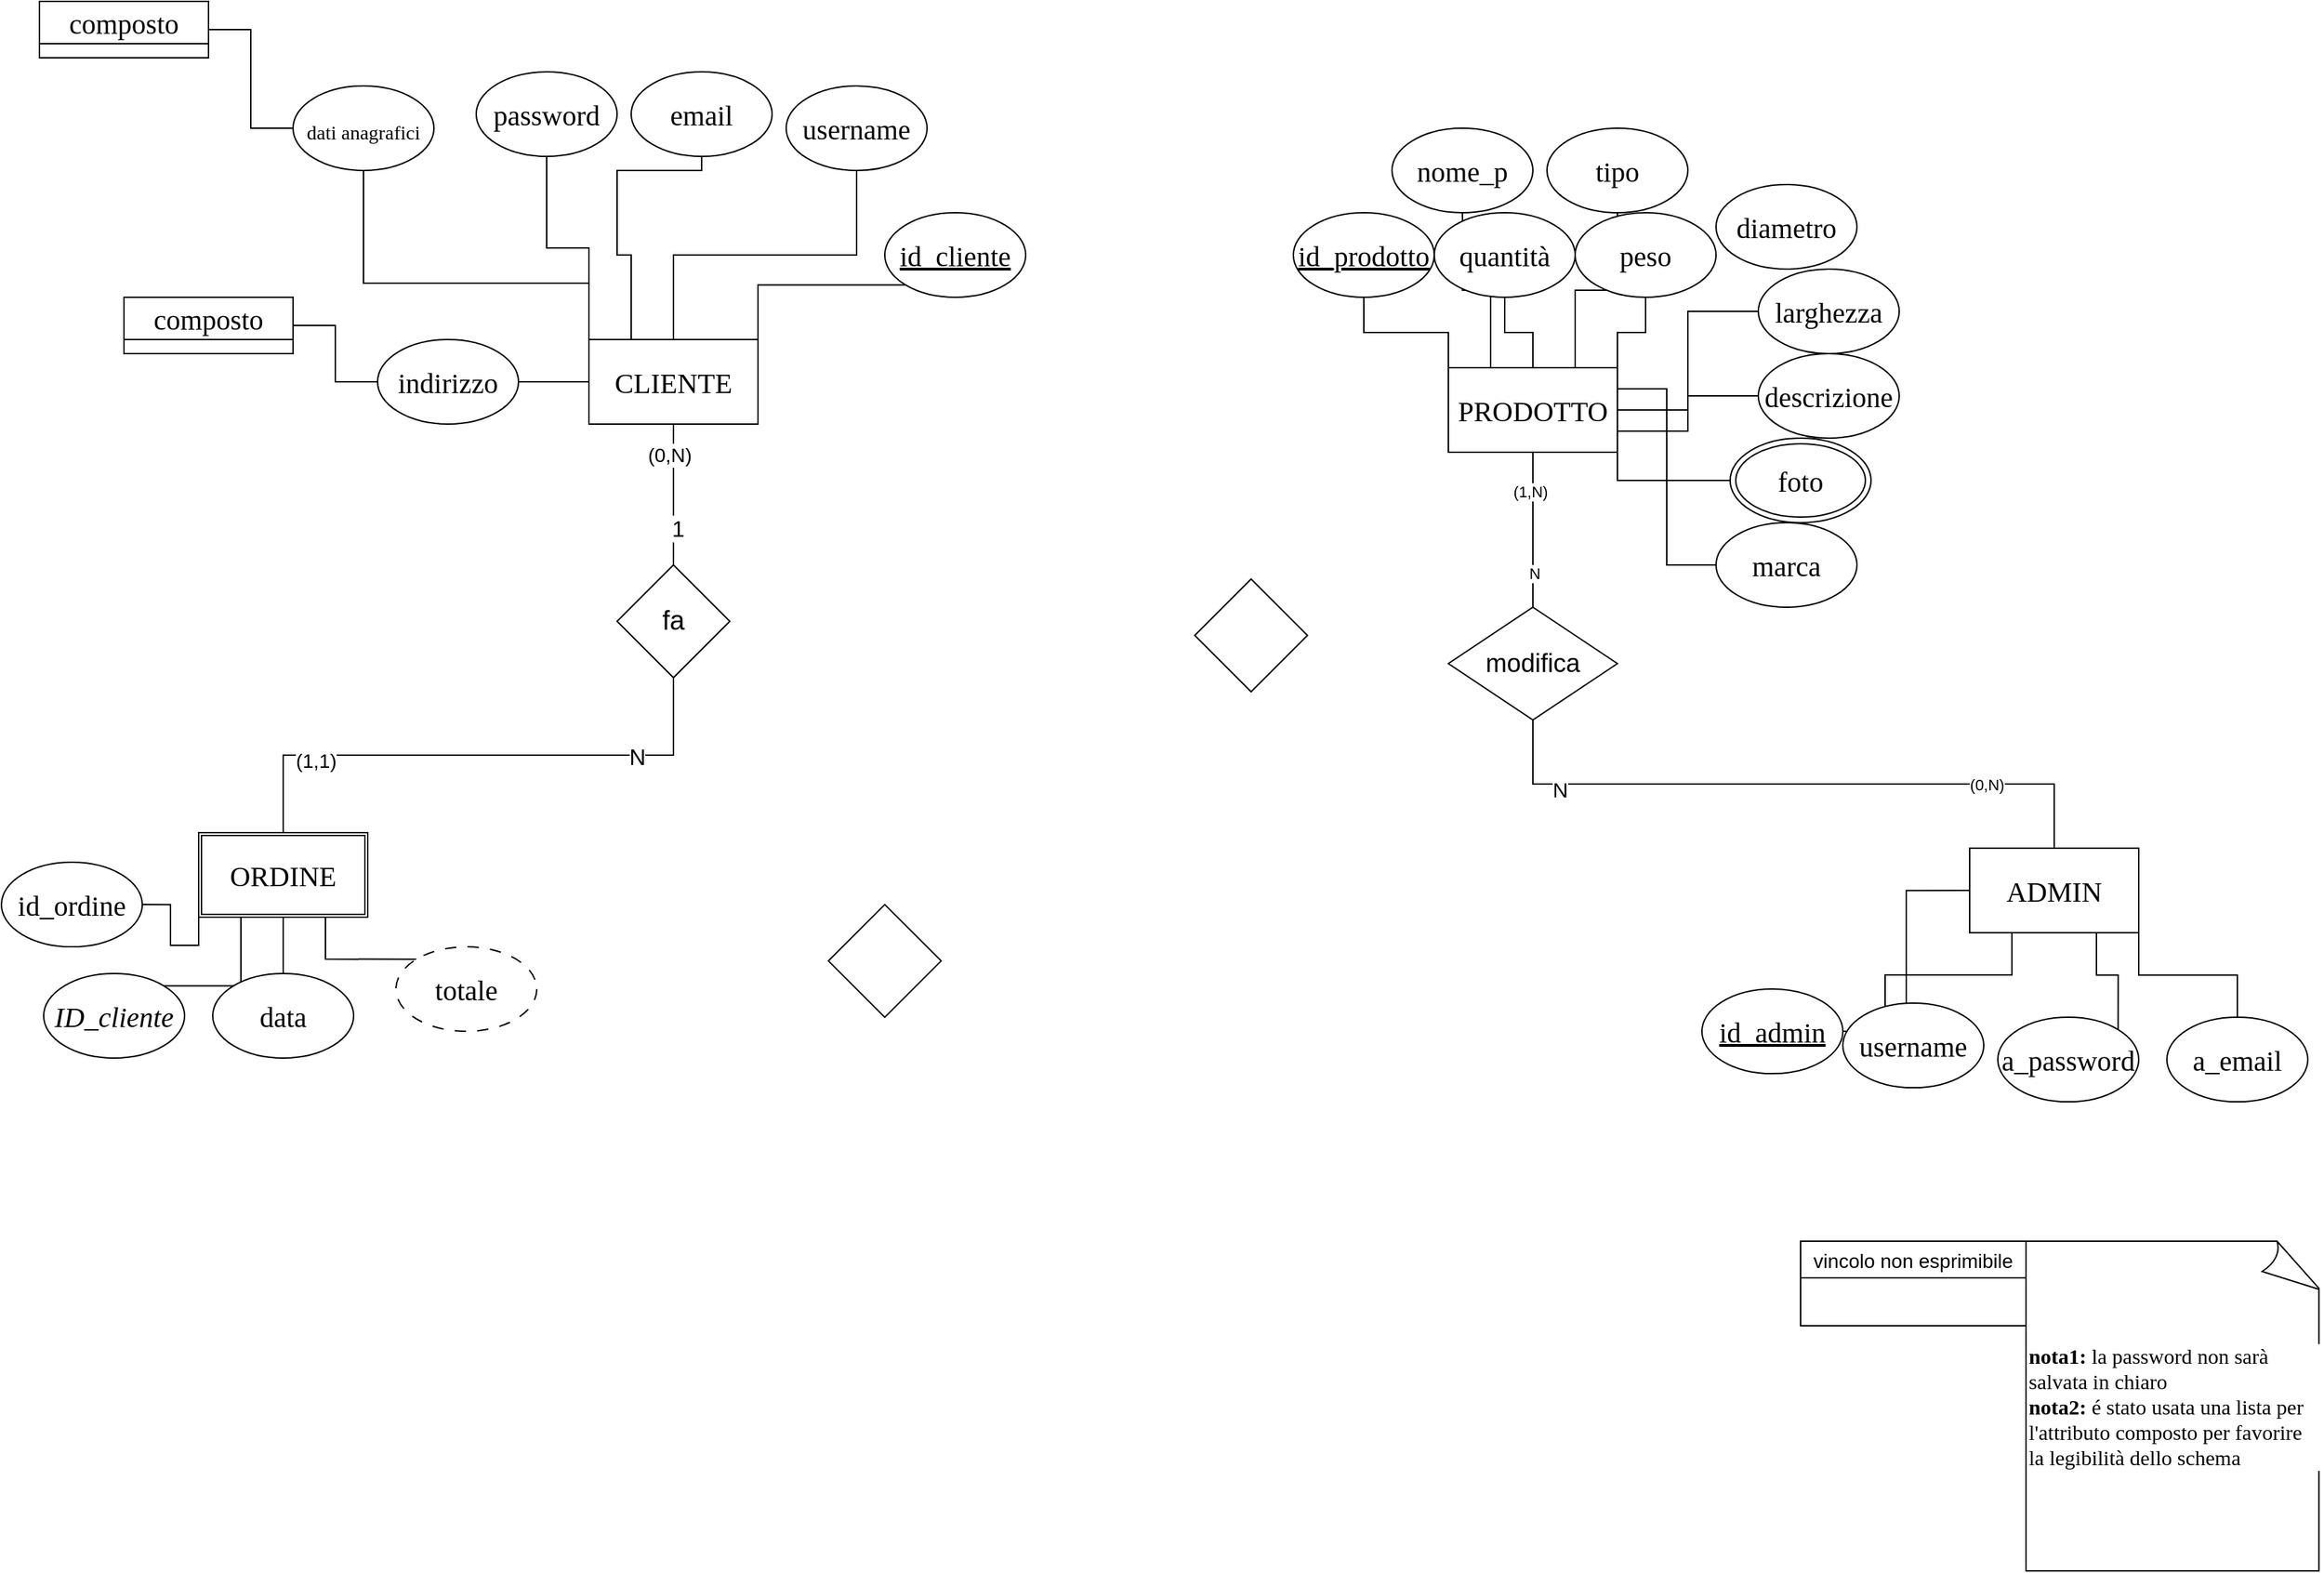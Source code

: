 <mxfile version="24.7.17">
  <diagram name="Pagina-1" id="NRdabR6jRzv1i__fMUOv">
    <mxGraphModel dx="2140" dy="896" grid="1" gridSize="10" guides="1" tooltips="1" connect="1" arrows="1" fold="1" page="1" pageScale="1" pageWidth="827" pageHeight="1169" math="0" shadow="0">
      <root>
        <mxCell id="0" />
        <mxCell id="1" parent="0" />
        <mxCell id="-j8Uv2b7K93E1imjDtDR-1" value="vincolo non esprimibile" style="swimlane;fontStyle=0;childLayout=stackLayout;horizontal=1;startSize=26;horizontalStack=0;resizeParent=1;resizeParentMax=0;resizeLast=0;collapsible=1;marginBottom=0;align=center;fontSize=14;" parent="1" vertex="1">
          <mxGeometry x="450" y="920" width="160" height="60" as="geometry">
            <mxRectangle x="660" y="660" width="180" height="30" as="alternateBounds" />
          </mxGeometry>
        </mxCell>
        <mxCell id="SjlvnA77EbKESXoycACg-14" style="edgeStyle=orthogonalEdgeStyle;rounded=0;orthogonalLoop=1;jettySize=auto;html=1;exitX=0;exitY=0.5;exitDx=0;exitDy=0;entryX=1;entryY=0.5;entryDx=0;entryDy=0;fontFamily=Times New Roman;fontSize=20;fontColor=default;endArrow=none;endFill=0;" parent="1" source="SjlvnA77EbKESXoycACg-2" target="SjlvnA77EbKESXoycACg-6" edge="1">
          <mxGeometry relative="1" as="geometry" />
        </mxCell>
        <mxCell id="SjlvnA77EbKESXoycACg-30" style="edgeStyle=orthogonalEdgeStyle;shape=connector;rounded=0;orthogonalLoop=1;jettySize=auto;html=1;exitX=0;exitY=0.25;exitDx=0;exitDy=0;entryX=0.5;entryY=1;entryDx=0;entryDy=0;strokeColor=default;align=center;verticalAlign=middle;fontFamily=Times New Roman;fontSize=20;fontColor=default;labelBackgroundColor=default;endArrow=none;endFill=0;" parent="1" source="SjlvnA77EbKESXoycACg-2" target="SjlvnA77EbKESXoycACg-28" edge="1">
          <mxGeometry relative="1" as="geometry">
            <Array as="points">
              <mxPoint x="-410" y="240" />
              <mxPoint x="-570" y="240" />
            </Array>
          </mxGeometry>
        </mxCell>
        <mxCell id="SjlvnA77EbKESXoycACg-2" value="CLIENTE" style="rounded=0;whiteSpace=wrap;html=1;fontFamily=Times New Roman;fontSize=20;" parent="1" vertex="1">
          <mxGeometry x="-410" y="280" width="120" height="60" as="geometry" />
        </mxCell>
        <mxCell id="SjlvnA77EbKESXoycACg-29" style="edgeStyle=orthogonalEdgeStyle;shape=connector;rounded=0;orthogonalLoop=1;jettySize=auto;html=1;exitX=0.5;exitY=1;exitDx=0;exitDy=0;entryX=0;entryY=0;entryDx=0;entryDy=0;strokeColor=default;align=center;verticalAlign=middle;fontFamily=Times New Roman;fontSize=20;fontColor=default;labelBackgroundColor=default;endArrow=none;endFill=0;" parent="1" source="SjlvnA77EbKESXoycACg-3" target="SjlvnA77EbKESXoycACg-2" edge="1">
          <mxGeometry relative="1" as="geometry" />
        </mxCell>
        <mxCell id="SjlvnA77EbKESXoycACg-3" value="password" style="ellipse;whiteSpace=wrap;html=1;fontSize=20;fontFamily=Times New Roman;" parent="1" vertex="1">
          <mxGeometry x="-490" y="90" width="100" height="60" as="geometry" />
        </mxCell>
        <mxCell id="SjlvnA77EbKESXoycACg-18" style="edgeStyle=orthogonalEdgeStyle;shape=connector;rounded=0;orthogonalLoop=1;jettySize=auto;html=1;exitX=0;exitY=1;exitDx=0;exitDy=0;entryX=1;entryY=0;entryDx=0;entryDy=0;strokeColor=default;align=center;verticalAlign=middle;fontFamily=Times New Roman;fontSize=20;fontColor=default;labelBackgroundColor=default;endArrow=none;endFill=0;" parent="1" source="SjlvnA77EbKESXoycACg-5" target="SjlvnA77EbKESXoycACg-2" edge="1">
          <mxGeometry relative="1" as="geometry" />
        </mxCell>
        <mxCell id="SjlvnA77EbKESXoycACg-5" value="id_cliente" style="ellipse;whiteSpace=wrap;html=1;fontSize=20;fontFamily=Times New Roman;fontStyle=4" parent="1" vertex="1">
          <mxGeometry x="-200" y="190" width="100" height="60" as="geometry" />
        </mxCell>
        <mxCell id="SjlvnA77EbKESXoycACg-13" style="edgeStyle=orthogonalEdgeStyle;rounded=0;orthogonalLoop=1;jettySize=auto;html=1;exitX=0;exitY=0.5;exitDx=0;exitDy=0;entryX=1;entryY=0.5;entryDx=0;entryDy=0;fontFamily=Times New Roman;fontSize=20;fontColor=default;endArrow=none;endFill=0;" parent="1" source="SjlvnA77EbKESXoycACg-6" target="SjlvnA77EbKESXoycACg-9" edge="1">
          <mxGeometry relative="1" as="geometry" />
        </mxCell>
        <mxCell id="SjlvnA77EbKESXoycACg-6" value="indirizzo" style="ellipse;whiteSpace=wrap;html=1;fontSize=20;fontFamily=Times New Roman;" parent="1" vertex="1">
          <mxGeometry x="-560" y="280" width="100" height="60" as="geometry" />
        </mxCell>
        <mxCell id="SjlvnA77EbKESXoycACg-16" style="edgeStyle=orthogonalEdgeStyle;shape=connector;rounded=0;orthogonalLoop=1;jettySize=auto;html=1;exitX=0.5;exitY=1;exitDx=0;exitDy=0;entryX=0.25;entryY=0;entryDx=0;entryDy=0;strokeColor=default;align=center;verticalAlign=middle;fontFamily=Times New Roman;fontSize=20;fontColor=default;labelBackgroundColor=default;endArrow=none;endFill=0;" parent="1" source="SjlvnA77EbKESXoycACg-7" target="SjlvnA77EbKESXoycACg-2" edge="1">
          <mxGeometry relative="1" as="geometry">
            <Array as="points">
              <mxPoint x="-390" y="160" />
              <mxPoint x="-390" y="220" />
              <mxPoint x="-380" y="220" />
            </Array>
          </mxGeometry>
        </mxCell>
        <mxCell id="SjlvnA77EbKESXoycACg-7" value="email" style="ellipse;whiteSpace=wrap;html=1;fontSize=20;fontFamily=Times New Roman;" parent="1" vertex="1">
          <mxGeometry x="-380" y="90" width="100" height="60" as="geometry" />
        </mxCell>
        <mxCell id="SjlvnA77EbKESXoycACg-17" style="edgeStyle=orthogonalEdgeStyle;shape=connector;rounded=0;orthogonalLoop=1;jettySize=auto;html=1;exitX=0.5;exitY=1;exitDx=0;exitDy=0;entryX=0.5;entryY=0;entryDx=0;entryDy=0;strokeColor=default;align=center;verticalAlign=middle;fontFamily=Times New Roman;fontSize=20;fontColor=default;labelBackgroundColor=default;endArrow=none;endFill=0;" parent="1" source="SjlvnA77EbKESXoycACg-8" target="SjlvnA77EbKESXoycACg-2" edge="1">
          <mxGeometry relative="1" as="geometry" />
        </mxCell>
        <mxCell id="SjlvnA77EbKESXoycACg-8" value="username" style="ellipse;whiteSpace=wrap;html=1;fontSize=20;fontFamily=Times New Roman;" parent="1" vertex="1">
          <mxGeometry x="-270" y="100" width="100" height="60" as="geometry" />
        </mxCell>
        <mxCell id="SjlvnA77EbKESXoycACg-9" value="composto" style="swimlane;fontStyle=0;childLayout=stackLayout;horizontal=1;startSize=30;horizontalStack=0;resizeParent=1;resizeParentMax=0;resizeLast=0;collapsible=1;marginBottom=0;whiteSpace=wrap;html=1;strokeColor=default;align=center;verticalAlign=middle;fontFamily=Times New Roman;fontSize=20;fontColor=default;fillColor=default;" parent="1" vertex="1" collapsed="1">
          <mxGeometry x="-740" y="250" width="120" height="40" as="geometry">
            <mxRectangle x="-250" y="280" width="140" height="210" as="alternateBounds" />
          </mxGeometry>
        </mxCell>
        <mxCell id="SjlvnA77EbKESXoycACg-10" value="civico" style="text;strokeColor=none;fillColor=none;align=left;verticalAlign=middle;spacingLeft=4;spacingRight=4;overflow=hidden;points=[[0,0.5],[1,0.5]];portConstraint=eastwest;rotatable=0;whiteSpace=wrap;html=1;fontFamily=Times New Roman;fontSize=20;fontColor=default;" parent="SjlvnA77EbKESXoycACg-9" vertex="1">
          <mxGeometry y="30" width="140" height="30" as="geometry" />
        </mxCell>
        <mxCell id="SjlvnA77EbKESXoycACg-11" value="via" style="text;strokeColor=none;fillColor=none;align=left;verticalAlign=middle;spacingLeft=4;spacingRight=4;overflow=hidden;points=[[0,0.5],[1,0.5]];portConstraint=eastwest;rotatable=0;whiteSpace=wrap;html=1;fontFamily=Times New Roman;fontSize=20;fontColor=default;" parent="SjlvnA77EbKESXoycACg-9" vertex="1">
          <mxGeometry y="60" width="140" height="30" as="geometry" />
        </mxCell>
        <mxCell id="SjlvnA77EbKESXoycACg-12" value="città" style="text;strokeColor=none;fillColor=none;align=left;verticalAlign=middle;spacingLeft=4;spacingRight=4;overflow=hidden;points=[[0,0.5],[1,0.5]];portConstraint=eastwest;rotatable=0;whiteSpace=wrap;html=1;fontFamily=Times New Roman;fontSize=20;fontColor=default;" parent="SjlvnA77EbKESXoycACg-9" vertex="1">
          <mxGeometry y="90" width="140" height="30" as="geometry" />
        </mxCell>
        <mxCell id="SjlvnA77EbKESXoycACg-21" value="provoncia" style="text;strokeColor=none;fillColor=none;align=left;verticalAlign=middle;spacingLeft=4;spacingRight=4;overflow=hidden;points=[[0,0.5],[1,0.5]];portConstraint=eastwest;rotatable=0;whiteSpace=wrap;html=1;fontFamily=Times New Roman;fontSize=20;fontColor=default;labelBackgroundColor=default;" parent="SjlvnA77EbKESXoycACg-9" vertex="1">
          <mxGeometry y="120" width="140" height="30" as="geometry" />
        </mxCell>
        <mxCell id="SjlvnA77EbKESXoycACg-24" value="nazione" style="text;strokeColor=none;fillColor=none;align=left;verticalAlign=middle;spacingLeft=4;spacingRight=4;overflow=hidden;points=[[0,0.5],[1,0.5]];portConstraint=eastwest;rotatable=0;whiteSpace=wrap;html=1;fontFamily=Times New Roman;fontSize=20;fontColor=default;labelBackgroundColor=default;" parent="SjlvnA77EbKESXoycACg-9" vertex="1">
          <mxGeometry y="150" width="140" height="30" as="geometry" />
        </mxCell>
        <mxCell id="SjlvnA77EbKESXoycACg-25" value="cap" style="text;strokeColor=none;fillColor=none;align=left;verticalAlign=middle;spacingLeft=4;spacingRight=4;overflow=hidden;points=[[0,0.5],[1,0.5]];portConstraint=eastwest;rotatable=0;whiteSpace=wrap;html=1;fontFamily=Times New Roman;fontSize=20;fontColor=default;labelBackgroundColor=default;" parent="SjlvnA77EbKESXoycACg-9" vertex="1">
          <mxGeometry y="180" width="140" height="30" as="geometry" />
        </mxCell>
        <mxCell id="SjlvnA77EbKESXoycACg-19" value="&lt;b&gt;nota1: &lt;/b&gt;la password non sarà salvata in chiaro&lt;div&gt;&lt;b&gt;nota2:&lt;/b&gt;&amp;nbsp;é stato usata una lista per l&#39;attributo composto per favorire la legibilità dello schema&lt;/div&gt;" style="whiteSpace=wrap;html=1;shape=mxgraph.basic.document;strokeColor=default;align=left;verticalAlign=middle;fontFamily=Times New Roman;fontSize=15;fontColor=default;labelBackgroundColor=default;fillColor=default;" parent="1" vertex="1">
          <mxGeometry x="610" y="920" width="210" height="234" as="geometry" />
        </mxCell>
        <mxCell id="SjlvnA77EbKESXoycACg-35" style="edgeStyle=orthogonalEdgeStyle;shape=connector;rounded=0;orthogonalLoop=1;jettySize=auto;html=1;exitX=0;exitY=0.5;exitDx=0;exitDy=0;entryX=1;entryY=0.5;entryDx=0;entryDy=0;strokeColor=default;align=center;verticalAlign=middle;fontFamily=Times New Roman;fontSize=20;fontColor=default;labelBackgroundColor=default;endArrow=none;endFill=0;" parent="1" source="SjlvnA77EbKESXoycACg-28" target="SjlvnA77EbKESXoycACg-31" edge="1">
          <mxGeometry relative="1" as="geometry" />
        </mxCell>
        <mxCell id="SjlvnA77EbKESXoycACg-28" value="&lt;font style=&quot;font-size: 14px;&quot;&gt;dati anagrafici&lt;/font&gt;" style="ellipse;whiteSpace=wrap;html=1;strokeColor=default;align=center;verticalAlign=middle;fontFamily=Times New Roman;fontSize=20;fontColor=default;labelBackgroundColor=default;fillColor=default;" parent="1" vertex="1">
          <mxGeometry x="-620" y="100" width="100" height="60" as="geometry" />
        </mxCell>
        <mxCell id="SjlvnA77EbKESXoycACg-31" value="composto" style="swimlane;fontStyle=0;childLayout=stackLayout;horizontal=1;startSize=30;horizontalStack=0;resizeParent=1;resizeParentMax=0;resizeLast=0;collapsible=1;marginBottom=0;whiteSpace=wrap;html=1;strokeColor=default;align=center;verticalAlign=middle;fontFamily=Times New Roman;fontSize=20;fontColor=default;labelBackgroundColor=default;fillColor=default;" parent="1" vertex="1" collapsed="1">
          <mxGeometry x="-800" y="40" width="120" height="40" as="geometry">
            <mxRectangle x="-310" y="70" width="140" height="120" as="alternateBounds" />
          </mxGeometry>
        </mxCell>
        <mxCell id="SjlvnA77EbKESXoycACg-32" value="nome" style="text;strokeColor=none;fillColor=none;align=left;verticalAlign=middle;spacingLeft=4;spacingRight=4;overflow=hidden;points=[[0,0.5],[1,0.5]];portConstraint=eastwest;rotatable=0;whiteSpace=wrap;html=1;fontFamily=Times New Roman;fontSize=20;fontColor=default;labelBackgroundColor=default;" parent="SjlvnA77EbKESXoycACg-31" vertex="1">
          <mxGeometry y="30" width="140" height="30" as="geometry" />
        </mxCell>
        <mxCell id="SjlvnA77EbKESXoycACg-33" value="cognome" style="text;strokeColor=none;fillColor=none;align=left;verticalAlign=middle;spacingLeft=4;spacingRight=4;overflow=hidden;points=[[0,0.5],[1,0.5]];portConstraint=eastwest;rotatable=0;whiteSpace=wrap;html=1;fontFamily=Times New Roman;fontSize=20;fontColor=default;labelBackgroundColor=default;" parent="SjlvnA77EbKESXoycACg-31" vertex="1">
          <mxGeometry y="60" width="140" height="30" as="geometry" />
        </mxCell>
        <mxCell id="SjlvnA77EbKESXoycACg-34" value="data di nascita" style="text;strokeColor=none;fillColor=none;align=left;verticalAlign=middle;spacingLeft=4;spacingRight=4;overflow=hidden;points=[[0,0.5],[1,0.5]];portConstraint=eastwest;rotatable=0;whiteSpace=wrap;html=1;fontFamily=Times New Roman;fontSize=20;fontColor=default;labelBackgroundColor=default;" parent="SjlvnA77EbKESXoycACg-31" vertex="1">
          <mxGeometry y="90" width="140" height="30" as="geometry" />
        </mxCell>
        <mxCell id="SjlvnA77EbKESXoycACg-36" value="ADMIN" style="rounded=0;whiteSpace=wrap;html=1;strokeColor=default;align=center;verticalAlign=middle;fontFamily=Times New Roman;fontSize=20;fontColor=default;labelBackgroundColor=default;fillColor=default;" parent="1" vertex="1">
          <mxGeometry x="570" y="641.05" width="120" height="60" as="geometry" />
        </mxCell>
        <mxCell id="SjlvnA77EbKESXoycACg-41" style="edgeStyle=orthogonalEdgeStyle;shape=connector;rounded=0;orthogonalLoop=1;jettySize=auto;html=1;exitX=0.5;exitY=0;exitDx=0;exitDy=0;entryX=1;entryY=1;entryDx=0;entryDy=0;strokeColor=default;align=center;verticalAlign=middle;fontFamily=Times New Roman;fontSize=20;fontColor=default;labelBackgroundColor=default;endArrow=none;endFill=0;" parent="1" source="SjlvnA77EbKESXoycACg-37" target="SjlvnA77EbKESXoycACg-36" edge="1">
          <mxGeometry relative="1" as="geometry" />
        </mxCell>
        <mxCell id="SjlvnA77EbKESXoycACg-37" value="a_email" style="ellipse;whiteSpace=wrap;html=1;fontSize=20;fontFamily=Times New Roman;" parent="1" vertex="1">
          <mxGeometry x="710" y="761.05" width="100" height="60" as="geometry" />
        </mxCell>
        <mxCell id="SjlvnA77EbKESXoycACg-42" style="edgeStyle=orthogonalEdgeStyle;shape=connector;rounded=0;orthogonalLoop=1;jettySize=auto;html=1;exitX=1;exitY=0;exitDx=0;exitDy=0;entryX=0.75;entryY=1;entryDx=0;entryDy=0;strokeColor=default;align=center;verticalAlign=middle;fontFamily=Times New Roman;fontSize=20;fontColor=default;labelBackgroundColor=default;endArrow=none;endFill=0;" parent="1" source="SjlvnA77EbKESXoycACg-38" target="SjlvnA77EbKESXoycACg-36" edge="1">
          <mxGeometry relative="1" as="geometry" />
        </mxCell>
        <mxCell id="SjlvnA77EbKESXoycACg-38" value="a_password" style="ellipse;whiteSpace=wrap;html=1;fontSize=20;fontFamily=Times New Roman;" parent="1" vertex="1">
          <mxGeometry x="590" y="761.05" width="100" height="60" as="geometry" />
        </mxCell>
        <mxCell id="SjlvnA77EbKESXoycACg-44" style="edgeStyle=orthogonalEdgeStyle;shape=connector;rounded=0;orthogonalLoop=1;jettySize=auto;html=1;exitX=1;exitY=0.5;exitDx=0;exitDy=0;entryX=0.25;entryY=1;entryDx=0;entryDy=0;strokeColor=default;align=center;verticalAlign=middle;fontFamily=Times New Roman;fontSize=20;fontColor=default;labelBackgroundColor=default;endArrow=none;endFill=0;" parent="1" source="SjlvnA77EbKESXoycACg-39" target="SjlvnA77EbKESXoycACg-36" edge="1">
          <mxGeometry relative="1" as="geometry">
            <Array as="points">
              <mxPoint x="510" y="731.05" />
              <mxPoint x="600" y="731.05" />
            </Array>
          </mxGeometry>
        </mxCell>
        <mxCell id="SjlvnA77EbKESXoycACg-45" style="edgeStyle=orthogonalEdgeStyle;shape=connector;rounded=0;orthogonalLoop=1;jettySize=auto;html=1;exitX=1;exitY=0.5;exitDx=0;exitDy=0;entryX=0;entryY=0.5;entryDx=0;entryDy=0;strokeColor=default;align=center;verticalAlign=middle;fontFamily=Times New Roman;fontSize=20;fontColor=default;labelBackgroundColor=default;endArrow=none;endFill=0;" parent="1" source="SjlvnA77EbKESXoycACg-40" target="SjlvnA77EbKESXoycACg-36" edge="1">
          <mxGeometry relative="1" as="geometry" />
        </mxCell>
        <mxCell id="SjlvnA77EbKESXoycACg-40" value="&lt;u&gt;id_admin&lt;/u&gt;" style="ellipse;whiteSpace=wrap;html=1;fontSize=20;fontFamily=Times New Roman;" parent="1" vertex="1">
          <mxGeometry x="380" y="741.05" width="100" height="60" as="geometry" />
        </mxCell>
        <mxCell id="SjlvnA77EbKESXoycACg-46" value="PRODOTTO" style="rounded=0;whiteSpace=wrap;html=1;strokeColor=default;align=center;verticalAlign=middle;fontFamily=Times New Roman;fontSize=20;fontColor=default;labelBackgroundColor=default;fillColor=default;" parent="1" vertex="1">
          <mxGeometry x="200" y="300" width="120" height="60" as="geometry" />
        </mxCell>
        <mxCell id="SjlvnA77EbKESXoycACg-63" style="edgeStyle=orthogonalEdgeStyle;shape=connector;rounded=0;orthogonalLoop=1;jettySize=auto;html=1;exitX=0.5;exitY=1;exitDx=0;exitDy=0;entryX=0.5;entryY=0;entryDx=0;entryDy=0;strokeColor=default;align=center;verticalAlign=middle;fontFamily=Times New Roman;fontSize=20;fontColor=default;labelBackgroundColor=default;endArrow=none;endFill=0;" parent="1" source="SjlvnA77EbKESXoycACg-47" target="SjlvnA77EbKESXoycACg-46" edge="1">
          <mxGeometry relative="1" as="geometry" />
        </mxCell>
        <mxCell id="SjlvnA77EbKESXoycACg-61" style="edgeStyle=orthogonalEdgeStyle;shape=connector;rounded=0;orthogonalLoop=1;jettySize=auto;html=1;exitX=0.5;exitY=1;exitDx=0;exitDy=0;entryX=1;entryY=0;entryDx=0;entryDy=0;strokeColor=default;align=center;verticalAlign=middle;fontFamily=Times New Roman;fontSize=20;fontColor=default;labelBackgroundColor=default;endArrow=none;endFill=0;" parent="1" source="SjlvnA77EbKESXoycACg-48" target="SjlvnA77EbKESXoycACg-46" edge="1">
          <mxGeometry relative="1" as="geometry" />
        </mxCell>
        <mxCell id="SjlvnA77EbKESXoycACg-60" style="edgeStyle=orthogonalEdgeStyle;shape=connector;rounded=0;orthogonalLoop=1;jettySize=auto;html=1;exitX=0;exitY=0.5;exitDx=0;exitDy=0;entryX=1;entryY=0.25;entryDx=0;entryDy=0;strokeColor=default;align=center;verticalAlign=middle;fontFamily=Times New Roman;fontSize=20;fontColor=default;labelBackgroundColor=default;endArrow=none;endFill=0;" parent="1" source="SjlvnA77EbKESXoycACg-49" target="SjlvnA77EbKESXoycACg-46" edge="1">
          <mxGeometry relative="1" as="geometry" />
        </mxCell>
        <mxCell id="SjlvnA77EbKESXoycACg-49" value="marca" style="ellipse;whiteSpace=wrap;html=1;fontSize=20;fontFamily=Times New Roman;" parent="1" vertex="1">
          <mxGeometry x="390" y="410" width="100" height="60" as="geometry" />
        </mxCell>
        <mxCell id="SjlvnA77EbKESXoycACg-57" style="edgeStyle=orthogonalEdgeStyle;shape=connector;rounded=0;orthogonalLoop=1;jettySize=auto;html=1;exitX=0;exitY=0.5;exitDx=0;exitDy=0;entryX=1;entryY=1;entryDx=0;entryDy=0;strokeColor=default;align=center;verticalAlign=middle;fontFamily=Times New Roman;fontSize=20;fontColor=default;labelBackgroundColor=default;endArrow=none;endFill=0;" parent="1" source="0uigxhlXDYKZX2fZEs79-1" target="SjlvnA77EbKESXoycACg-46" edge="1">
          <mxGeometry relative="1" as="geometry">
            <mxPoint x="400" y="380" as="sourcePoint" />
          </mxGeometry>
        </mxCell>
        <mxCell id="SjlvnA77EbKESXoycACg-58" style="edgeStyle=orthogonalEdgeStyle;shape=connector;rounded=0;orthogonalLoop=1;jettySize=auto;html=1;exitX=0;exitY=0.5;exitDx=0;exitDy=0;entryX=1;entryY=0.75;entryDx=0;entryDy=0;strokeColor=default;align=center;verticalAlign=middle;fontFamily=Times New Roman;fontSize=20;fontColor=default;labelBackgroundColor=default;endArrow=none;endFill=0;" parent="1" source="SjlvnA77EbKESXoycACg-51" target="SjlvnA77EbKESXoycACg-46" edge="1">
          <mxGeometry relative="1" as="geometry" />
        </mxCell>
        <mxCell id="SjlvnA77EbKESXoycACg-51" value="descrizione" style="ellipse;whiteSpace=wrap;html=1;fontSize=20;fontFamily=Times New Roman;" parent="1" vertex="1">
          <mxGeometry x="420" y="290" width="100" height="60" as="geometry" />
        </mxCell>
        <mxCell id="SjlvnA77EbKESXoycACg-65" style="edgeStyle=orthogonalEdgeStyle;shape=connector;rounded=0;orthogonalLoop=1;jettySize=auto;html=1;exitX=0.5;exitY=1;exitDx=0;exitDy=0;entryX=0;entryY=0;entryDx=0;entryDy=0;strokeColor=default;align=center;verticalAlign=middle;fontFamily=Times New Roman;fontSize=20;fontColor=default;labelBackgroundColor=default;endArrow=none;endFill=0;" parent="1" source="SjlvnA77EbKESXoycACg-52" target="SjlvnA77EbKESXoycACg-46" edge="1">
          <mxGeometry relative="1" as="geometry" />
        </mxCell>
        <mxCell id="SjlvnA77EbKESXoycACg-52" value="&lt;u&gt;id_prodotto&lt;/u&gt;" style="ellipse;whiteSpace=wrap;html=1;fontSize=20;fontFamily=Times New Roman;" parent="1" vertex="1">
          <mxGeometry x="90" y="190" width="100" height="60" as="geometry" />
        </mxCell>
        <mxCell id="SjlvnA77EbKESXoycACg-53" value="diametro" style="ellipse;whiteSpace=wrap;html=1;fontSize=20;fontFamily=Times New Roman;" parent="1" vertex="1">
          <mxGeometry x="390" y="170" width="100" height="60" as="geometry" />
        </mxCell>
        <mxCell id="SjlvnA77EbKESXoycACg-64" style="edgeStyle=orthogonalEdgeStyle;shape=connector;rounded=0;orthogonalLoop=1;jettySize=auto;html=1;exitX=0.5;exitY=1;exitDx=0;exitDy=0;entryX=0.25;entryY=0;entryDx=0;entryDy=0;strokeColor=default;align=center;verticalAlign=middle;fontFamily=Times New Roman;fontSize=20;fontColor=default;labelBackgroundColor=default;endArrow=none;endFill=0;" parent="1" source="SjlvnA77EbKESXoycACg-54" target="SjlvnA77EbKESXoycACg-46" edge="1">
          <mxGeometry relative="1" as="geometry" />
        </mxCell>
        <mxCell id="SjlvnA77EbKESXoycACg-54" value="nome_p" style="ellipse;whiteSpace=wrap;html=1;fontSize=20;fontFamily=Times New Roman;" parent="1" vertex="1">
          <mxGeometry x="160" y="130" width="100" height="60" as="geometry" />
        </mxCell>
        <mxCell id="SjlvnA77EbKESXoycACg-62" style="edgeStyle=orthogonalEdgeStyle;shape=connector;rounded=0;orthogonalLoop=1;jettySize=auto;html=1;exitX=0.5;exitY=1;exitDx=0;exitDy=0;entryX=0.75;entryY=0;entryDx=0;entryDy=0;strokeColor=default;align=center;verticalAlign=middle;fontFamily=Times New Roman;fontSize=20;fontColor=default;labelBackgroundColor=default;endArrow=none;endFill=0;" parent="1" source="SjlvnA77EbKESXoycACg-55" target="SjlvnA77EbKESXoycACg-46" edge="1">
          <mxGeometry relative="1" as="geometry" />
        </mxCell>
        <mxCell id="SjlvnA77EbKESXoycACg-55" value="tipo" style="ellipse;whiteSpace=wrap;html=1;fontSize=20;fontFamily=Times New Roman;" parent="1" vertex="1">
          <mxGeometry x="270" y="130" width="100" height="60" as="geometry" />
        </mxCell>
        <mxCell id="SjlvnA77EbKESXoycACg-59" style="edgeStyle=orthogonalEdgeStyle;shape=connector;rounded=0;orthogonalLoop=1;jettySize=auto;html=1;exitX=0;exitY=0.5;exitDx=0;exitDy=0;entryX=1;entryY=0.5;entryDx=0;entryDy=0;strokeColor=default;align=center;verticalAlign=middle;fontFamily=Times New Roman;fontSize=20;fontColor=default;labelBackgroundColor=default;endArrow=none;endFill=0;" parent="1" source="SjlvnA77EbKESXoycACg-56" target="SjlvnA77EbKESXoycACg-46" edge="1">
          <mxGeometry relative="1" as="geometry" />
        </mxCell>
        <mxCell id="SjlvnA77EbKESXoycACg-56" value="larghezza" style="ellipse;whiteSpace=wrap;html=1;fontSize=20;fontFamily=Times New Roman;" parent="1" vertex="1">
          <mxGeometry x="420" y="230" width="100" height="60" as="geometry" />
        </mxCell>
        <mxCell id="SjlvnA77EbKESXoycACg-47" value="quantità" style="ellipse;whiteSpace=wrap;html=1;fontSize=20;fontFamily=Times New Roman;" parent="1" vertex="1">
          <mxGeometry x="190" y="190" width="100" height="60" as="geometry" />
        </mxCell>
        <mxCell id="SjlvnA77EbKESXoycACg-48" value="peso" style="ellipse;whiteSpace=wrap;html=1;fontSize=20;fontFamily=Times New Roman;" parent="1" vertex="1">
          <mxGeometry x="290" y="190" width="100" height="60" as="geometry" />
        </mxCell>
        <mxCell id="0uigxhlXDYKZX2fZEs79-1" value="&lt;font face=&quot;Times New Roman&quot; style=&quot;font-size: 20px;&quot;&gt;foto&lt;/font&gt;" style="ellipse;shape=doubleEllipse;whiteSpace=wrap;html=1;" vertex="1" parent="1">
          <mxGeometry x="400" y="350" width="100" height="60" as="geometry" />
        </mxCell>
        <mxCell id="SjlvnA77EbKESXoycACg-39" value="username" style="ellipse;whiteSpace=wrap;html=1;fontSize=20;fontFamily=Times New Roman;" parent="1" vertex="1">
          <mxGeometry x="480" y="751.05" width="100" height="60" as="geometry" />
        </mxCell>
        <mxCell id="0uigxhlXDYKZX2fZEs79-4" style="edgeStyle=orthogonalEdgeStyle;rounded=0;orthogonalLoop=1;jettySize=auto;html=1;exitX=0.5;exitY=0;exitDx=0;exitDy=0;entryX=0.5;entryY=1;entryDx=0;entryDy=0;endArrow=none;endFill=0;" edge="1" parent="1" source="0uigxhlXDYKZX2fZEs79-3" target="SjlvnA77EbKESXoycACg-46">
          <mxGeometry relative="1" as="geometry" />
        </mxCell>
        <mxCell id="0uigxhlXDYKZX2fZEs79-6" value="(1,N)" style="edgeLabel;html=1;align=center;verticalAlign=middle;resizable=0;points=[];" vertex="1" connectable="0" parent="0uigxhlXDYKZX2fZEs79-4">
          <mxGeometry x="0.495" y="2" relative="1" as="geometry">
            <mxPoint as="offset" />
          </mxGeometry>
        </mxCell>
        <mxCell id="0uigxhlXDYKZX2fZEs79-9" value="N" style="edgeLabel;html=1;align=center;verticalAlign=middle;resizable=0;points=[];" vertex="1" connectable="0" parent="0uigxhlXDYKZX2fZEs79-4">
          <mxGeometry x="-0.552" y="-1" relative="1" as="geometry">
            <mxPoint as="offset" />
          </mxGeometry>
        </mxCell>
        <mxCell id="0uigxhlXDYKZX2fZEs79-5" style="edgeStyle=orthogonalEdgeStyle;rounded=0;orthogonalLoop=1;jettySize=auto;html=1;exitX=0.5;exitY=1;exitDx=0;exitDy=0;entryX=0.5;entryY=0;entryDx=0;entryDy=0;endArrow=none;endFill=0;" edge="1" parent="1" source="0uigxhlXDYKZX2fZEs79-3" target="SjlvnA77EbKESXoycACg-36">
          <mxGeometry relative="1" as="geometry" />
        </mxCell>
        <mxCell id="0uigxhlXDYKZX2fZEs79-7" value="(0,N)" style="edgeLabel;html=1;align=center;verticalAlign=middle;resizable=0;points=[];" vertex="1" connectable="0" parent="0uigxhlXDYKZX2fZEs79-5">
          <mxGeometry x="0.591" relative="1" as="geometry">
            <mxPoint as="offset" />
          </mxGeometry>
        </mxCell>
        <mxCell id="0uigxhlXDYKZX2fZEs79-8" value="N" style="edgeLabel;html=1;align=center;verticalAlign=middle;resizable=0;points=[];fontSize=15;" vertex="1" connectable="0" parent="0uigxhlXDYKZX2fZEs79-5">
          <mxGeometry x="-0.722" y="-3" relative="1" as="geometry">
            <mxPoint as="offset" />
          </mxGeometry>
        </mxCell>
        <mxCell id="0uigxhlXDYKZX2fZEs79-3" value="&lt;font style=&quot;font-size: 18px;&quot;&gt;modifica&lt;/font&gt;" style="rhombus;whiteSpace=wrap;html=1;" vertex="1" parent="1">
          <mxGeometry x="200" y="470" width="120" height="80" as="geometry" />
        </mxCell>
        <mxCell id="0uigxhlXDYKZX2fZEs79-12" style="edgeStyle=orthogonalEdgeStyle;rounded=0;orthogonalLoop=1;jettySize=auto;html=1;exitX=0.5;exitY=0;exitDx=0;exitDy=0;entryX=0.5;entryY=1;entryDx=0;entryDy=0;endArrow=none;endFill=0;" edge="1" parent="1" source="0uigxhlXDYKZX2fZEs79-11" target="SjlvnA77EbKESXoycACg-2">
          <mxGeometry relative="1" as="geometry" />
        </mxCell>
        <mxCell id="0uigxhlXDYKZX2fZEs79-16" value="&lt;font style=&quot;font-size: 14px;&quot;&gt;(0,N)&lt;/font&gt;" style="edgeLabel;html=1;align=center;verticalAlign=middle;resizable=0;points=[];fontFamily=Helvetica;fontSize=11;fontColor=default;labelBackgroundColor=default;" vertex="1" connectable="0" parent="0uigxhlXDYKZX2fZEs79-12">
          <mxGeometry x="0.559" y="3" relative="1" as="geometry">
            <mxPoint as="offset" />
          </mxGeometry>
        </mxCell>
        <mxCell id="0uigxhlXDYKZX2fZEs79-18" value="&lt;font style=&quot;font-size: 16px;&quot;&gt;1&lt;/font&gt;" style="edgeLabel;html=1;align=center;verticalAlign=middle;resizable=0;points=[];fontFamily=Helvetica;fontSize=11;fontColor=default;labelBackgroundColor=default;" vertex="1" connectable="0" parent="0uigxhlXDYKZX2fZEs79-12">
          <mxGeometry x="-0.477" y="-3" relative="1" as="geometry">
            <mxPoint as="offset" />
          </mxGeometry>
        </mxCell>
        <mxCell id="0uigxhlXDYKZX2fZEs79-11" value="&lt;font style=&quot;font-size: 19px;&quot;&gt;fa&lt;/font&gt;" style="rhombus;whiteSpace=wrap;html=1;" vertex="1" parent="1">
          <mxGeometry x="-390" y="440" width="80" height="80" as="geometry" />
        </mxCell>
        <mxCell id="0uigxhlXDYKZX2fZEs79-15" style="edgeStyle=orthogonalEdgeStyle;shape=connector;rounded=0;orthogonalLoop=1;jettySize=auto;html=1;exitX=0.5;exitY=0;exitDx=0;exitDy=0;entryX=0.5;entryY=1;entryDx=0;entryDy=0;strokeColor=default;align=center;verticalAlign=middle;fontFamily=Helvetica;fontSize=11;fontColor=default;labelBackgroundColor=default;endArrow=none;endFill=0;" edge="1" parent="1" source="0uigxhlXDYKZX2fZEs79-14" target="0uigxhlXDYKZX2fZEs79-11">
          <mxGeometry relative="1" as="geometry" />
        </mxCell>
        <mxCell id="0uigxhlXDYKZX2fZEs79-17" value="&lt;font style=&quot;font-size: 14px;&quot;&gt;(1,1)&lt;/font&gt;" style="edgeLabel;html=1;align=center;verticalAlign=middle;resizable=0;points=[];fontFamily=Helvetica;fontSize=11;fontColor=default;labelBackgroundColor=default;" vertex="1" connectable="0" parent="0uigxhlXDYKZX2fZEs79-15">
          <mxGeometry x="-0.599" y="-4" relative="1" as="geometry">
            <mxPoint as="offset" />
          </mxGeometry>
        </mxCell>
        <mxCell id="0uigxhlXDYKZX2fZEs79-19" value="&lt;span style=&quot;font-size: 16px;&quot;&gt;N&lt;/span&gt;" style="edgeLabel;html=1;align=center;verticalAlign=middle;resizable=0;points=[];fontFamily=Helvetica;fontSize=11;fontColor=default;labelBackgroundColor=default;" vertex="1" connectable="0" parent="0uigxhlXDYKZX2fZEs79-15">
          <mxGeometry x="0.58" y="-1" relative="1" as="geometry">
            <mxPoint as="offset" />
          </mxGeometry>
        </mxCell>
        <mxCell id="0uigxhlXDYKZX2fZEs79-14" value="ORDINE" style="shape=ext;double=1;rounded=0;whiteSpace=wrap;html=1;fontFamily=Times New Roman;fontSize=20;fontColor=default;labelBackgroundColor=default;" vertex="1" parent="1">
          <mxGeometry x="-687" y="630" width="120" height="60" as="geometry" />
        </mxCell>
        <mxCell id="0uigxhlXDYKZX2fZEs79-26" style="edgeStyle=orthogonalEdgeStyle;shape=connector;rounded=0;orthogonalLoop=1;jettySize=auto;html=1;exitX=1;exitY=0.5;exitDx=0;exitDy=0;entryX=0;entryY=1;entryDx=0;entryDy=0;strokeColor=default;align=center;verticalAlign=middle;fontFamily=Helvetica;fontSize=11;fontColor=default;labelBackgroundColor=default;endArrow=none;endFill=0;" edge="1" parent="1" source="0uigxhlXDYKZX2fZEs79-20" target="0uigxhlXDYKZX2fZEs79-14">
          <mxGeometry relative="1" as="geometry" />
        </mxCell>
        <mxCell id="0uigxhlXDYKZX2fZEs79-20" value="id_ordine" style="ellipse;whiteSpace=wrap;html=1;fontSize=20;fontFamily=Times New Roman;" vertex="1" parent="1">
          <mxGeometry x="-827" y="651.05" width="100" height="60" as="geometry" />
        </mxCell>
        <mxCell id="0uigxhlXDYKZX2fZEs79-25" style="edgeStyle=orthogonalEdgeStyle;shape=connector;rounded=0;orthogonalLoop=1;jettySize=auto;html=1;exitX=1;exitY=0;exitDx=0;exitDy=0;entryX=0.25;entryY=1;entryDx=0;entryDy=0;strokeColor=default;align=center;verticalAlign=middle;fontFamily=Helvetica;fontSize=11;fontColor=default;labelBackgroundColor=default;endArrow=none;endFill=0;" edge="1" parent="1" source="0uigxhlXDYKZX2fZEs79-21" target="0uigxhlXDYKZX2fZEs79-14">
          <mxGeometry relative="1" as="geometry" />
        </mxCell>
        <mxCell id="0uigxhlXDYKZX2fZEs79-21" value="&lt;i&gt;ID_cliente&lt;/i&gt;" style="ellipse;whiteSpace=wrap;html=1;fontSize=20;fontFamily=Times New Roman;" vertex="1" parent="1">
          <mxGeometry x="-797" y="730" width="100" height="60" as="geometry" />
        </mxCell>
        <mxCell id="0uigxhlXDYKZX2fZEs79-24" style="edgeStyle=orthogonalEdgeStyle;shape=connector;rounded=0;orthogonalLoop=1;jettySize=auto;html=1;exitX=0.5;exitY=0;exitDx=0;exitDy=0;entryX=0.5;entryY=1;entryDx=0;entryDy=0;strokeColor=default;align=center;verticalAlign=middle;fontFamily=Helvetica;fontSize=11;fontColor=default;labelBackgroundColor=default;endArrow=none;endFill=0;" edge="1" parent="1" source="0uigxhlXDYKZX2fZEs79-22" target="0uigxhlXDYKZX2fZEs79-14">
          <mxGeometry relative="1" as="geometry" />
        </mxCell>
        <mxCell id="0uigxhlXDYKZX2fZEs79-22" value="data" style="ellipse;whiteSpace=wrap;html=1;fontSize=20;fontFamily=Times New Roman;" vertex="1" parent="1">
          <mxGeometry x="-677" y="730" width="100" height="60" as="geometry" />
        </mxCell>
        <mxCell id="0uigxhlXDYKZX2fZEs79-27" style="edgeStyle=orthogonalEdgeStyle;shape=connector;rounded=0;orthogonalLoop=1;jettySize=auto;html=1;exitX=0;exitY=0;exitDx=0;exitDy=0;entryX=0.75;entryY=1;entryDx=0;entryDy=0;strokeColor=default;align=center;verticalAlign=middle;fontFamily=Helvetica;fontSize=11;fontColor=default;labelBackgroundColor=default;endArrow=none;endFill=0;" edge="1" parent="1" source="0uigxhlXDYKZX2fZEs79-23" target="0uigxhlXDYKZX2fZEs79-14">
          <mxGeometry relative="1" as="geometry" />
        </mxCell>
        <mxCell id="0uigxhlXDYKZX2fZEs79-23" value="totale" style="ellipse;whiteSpace=wrap;html=1;fontSize=20;fontFamily=Times New Roman;dashed=1;dashPattern=8 8;" vertex="1" parent="1">
          <mxGeometry x="-547" y="711.05" width="100" height="60" as="geometry" />
        </mxCell>
        <mxCell id="0uigxhlXDYKZX2fZEs79-28" value="" style="rhombus;whiteSpace=wrap;html=1;" vertex="1" parent="1">
          <mxGeometry x="-240" y="681.05" width="80" height="80" as="geometry" />
        </mxCell>
        <mxCell id="0uigxhlXDYKZX2fZEs79-29" value="" style="rhombus;whiteSpace=wrap;html=1;" vertex="1" parent="1">
          <mxGeometry x="20" y="450" width="80" height="80" as="geometry" />
        </mxCell>
      </root>
    </mxGraphModel>
  </diagram>
</mxfile>
